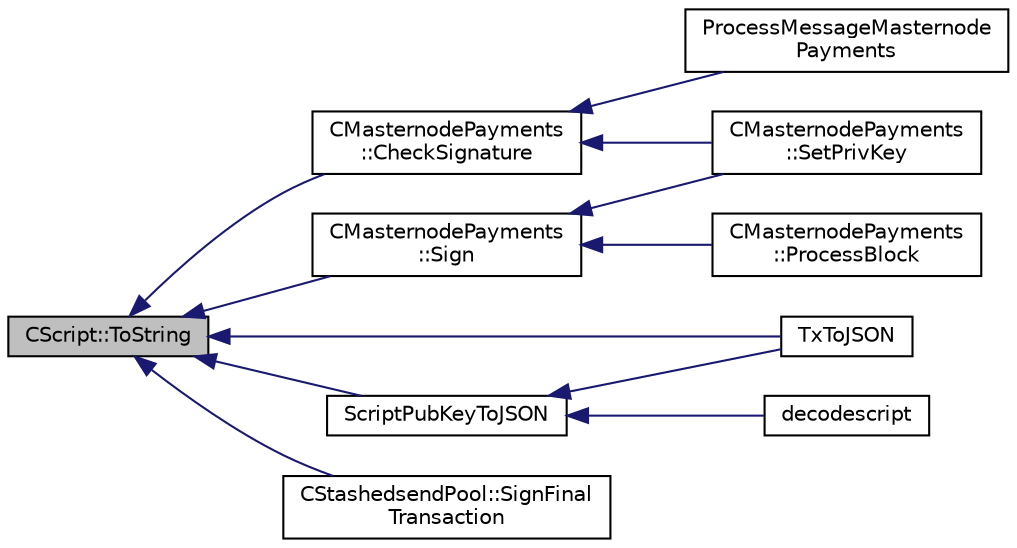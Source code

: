 digraph "CScript::ToString"
{
  edge [fontname="Helvetica",fontsize="10",labelfontname="Helvetica",labelfontsize="10"];
  node [fontname="Helvetica",fontsize="10",shape=record];
  rankdir="LR";
  Node509 [label="CScript::ToString",height=0.2,width=0.4,color="black", fillcolor="grey75", style="filled", fontcolor="black"];
  Node509 -> Node510 [dir="back",color="midnightblue",fontsize="10",style="solid",fontname="Helvetica"];
  Node510 [label="CMasternodePayments\l::CheckSignature",height=0.2,width=0.4,color="black", fillcolor="white", style="filled",URL="$dc/d9a/class_c_masternode_payments.html#a2ca2af0178969784235c7917b226af32"];
  Node510 -> Node511 [dir="back",color="midnightblue",fontsize="10",style="solid",fontname="Helvetica"];
  Node511 [label="ProcessMessageMasternode\lPayments",height=0.2,width=0.4,color="black", fillcolor="white", style="filled",URL="$dc/d20/masternode-payments_8h.html#a8c28fb440d8031543d1de309e34c40f2"];
  Node510 -> Node512 [dir="back",color="midnightblue",fontsize="10",style="solid",fontname="Helvetica"];
  Node512 [label="CMasternodePayments\l::SetPrivKey",height=0.2,width=0.4,color="black", fillcolor="white", style="filled",URL="$dc/d9a/class_c_masternode_payments.html#a525bcafd8d00b58a3e05a848ef493603"];
  Node509 -> Node513 [dir="back",color="midnightblue",fontsize="10",style="solid",fontname="Helvetica"];
  Node513 [label="CMasternodePayments\l::Sign",height=0.2,width=0.4,color="black", fillcolor="white", style="filled",URL="$dc/d9a/class_c_masternode_payments.html#a7d04afdf936b8de605ab6f478c7fad51"];
  Node513 -> Node514 [dir="back",color="midnightblue",fontsize="10",style="solid",fontname="Helvetica"];
  Node514 [label="CMasternodePayments\l::ProcessBlock",height=0.2,width=0.4,color="black", fillcolor="white", style="filled",URL="$dc/d9a/class_c_masternode_payments.html#aa23dfbc148f10f601e9771bfcffea441"];
  Node513 -> Node512 [dir="back",color="midnightblue",fontsize="10",style="solid",fontname="Helvetica"];
  Node509 -> Node515 [dir="back",color="midnightblue",fontsize="10",style="solid",fontname="Helvetica"];
  Node515 [label="ScriptPubKeyToJSON",height=0.2,width=0.4,color="black", fillcolor="white", style="filled",URL="$dc/da8/rpcrawtransaction_8cpp.html#acb6efc0d76394e3858fe7451148069c2"];
  Node515 -> Node516 [dir="back",color="midnightblue",fontsize="10",style="solid",fontname="Helvetica"];
  Node516 [label="TxToJSON",height=0.2,width=0.4,color="black", fillcolor="white", style="filled",URL="$dc/da8/rpcrawtransaction_8cpp.html#a366b04dae2aae86eee356cc85d759268"];
  Node515 -> Node517 [dir="back",color="midnightblue",fontsize="10",style="solid",fontname="Helvetica"];
  Node517 [label="decodescript",height=0.2,width=0.4,color="black", fillcolor="white", style="filled",URL="$dc/da8/rpcrawtransaction_8cpp.html#a342172992e2fa92490e8d83c2e95e87e"];
  Node509 -> Node516 [dir="back",color="midnightblue",fontsize="10",style="solid",fontname="Helvetica"];
  Node509 -> Node518 [dir="back",color="midnightblue",fontsize="10",style="solid",fontname="Helvetica"];
  Node518 [label="CStashedsendPool::SignFinal\lTransaction",height=0.2,width=0.4,color="black", fillcolor="white", style="filled",URL="$dd/d8a/class_c_stashedsend_pool.html#aa4e76a2c5ccd3fedef74f5e0b12c87f1",tooltip="As a client, check and sign the final transaction. "];
}
